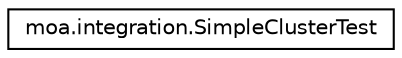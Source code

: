 digraph G
{
  edge [fontname="Helvetica",fontsize="10",labelfontname="Helvetica",labelfontsize="10"];
  node [fontname="Helvetica",fontsize="10",shape=record];
  rankdir=LR;
  Node1 [label="moa.integration.SimpleClusterTest",height=0.2,width=0.4,color="black", fillcolor="white", style="filled",URL="$classmoa_1_1integration_1_1SimpleClusterTest.html"];
}
